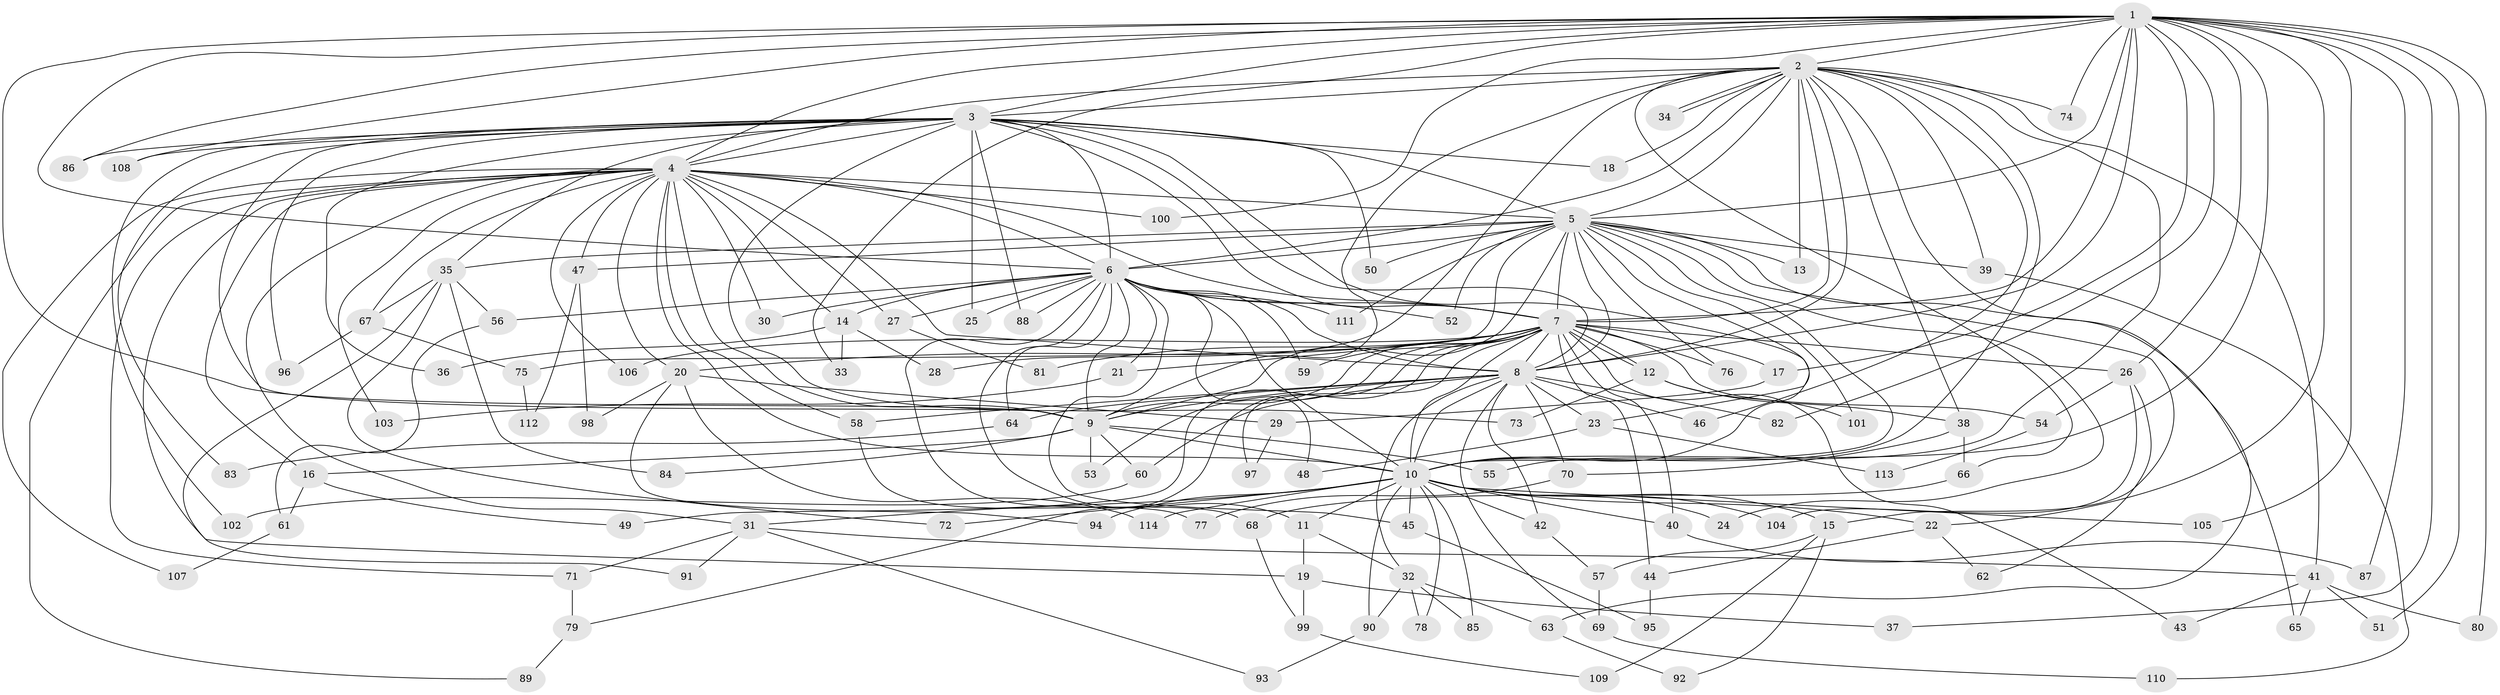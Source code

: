 // coarse degree distribution, {25: 0.022727272727272728, 28: 0.011363636363636364, 22: 0.022727272727272728, 23: 0.011363636363636364, 19: 0.011363636363636364, 24: 0.011363636363636364, 4: 0.045454545454545456, 7: 0.03409090909090909, 5: 0.03409090909090909, 6: 0.03409090909090909, 3: 0.23863636363636365, 2: 0.5113636363636364, 1: 0.011363636363636364}
// Generated by graph-tools (version 1.1) at 2025/23/03/03/25 07:23:47]
// undirected, 114 vertices, 253 edges
graph export_dot {
graph [start="1"]
  node [color=gray90,style=filled];
  1;
  2;
  3;
  4;
  5;
  6;
  7;
  8;
  9;
  10;
  11;
  12;
  13;
  14;
  15;
  16;
  17;
  18;
  19;
  20;
  21;
  22;
  23;
  24;
  25;
  26;
  27;
  28;
  29;
  30;
  31;
  32;
  33;
  34;
  35;
  36;
  37;
  38;
  39;
  40;
  41;
  42;
  43;
  44;
  45;
  46;
  47;
  48;
  49;
  50;
  51;
  52;
  53;
  54;
  55;
  56;
  57;
  58;
  59;
  60;
  61;
  62;
  63;
  64;
  65;
  66;
  67;
  68;
  69;
  70;
  71;
  72;
  73;
  74;
  75;
  76;
  77;
  78;
  79;
  80;
  81;
  82;
  83;
  84;
  85;
  86;
  87;
  88;
  89;
  90;
  91;
  92;
  93;
  94;
  95;
  96;
  97;
  98;
  99;
  100;
  101;
  102;
  103;
  104;
  105;
  106;
  107;
  108;
  109;
  110;
  111;
  112;
  113;
  114;
  1 -- 2;
  1 -- 3;
  1 -- 4;
  1 -- 5;
  1 -- 6;
  1 -- 7;
  1 -- 8;
  1 -- 9;
  1 -- 10;
  1 -- 17;
  1 -- 22;
  1 -- 26;
  1 -- 33;
  1 -- 37;
  1 -- 51;
  1 -- 74;
  1 -- 80;
  1 -- 82;
  1 -- 86;
  1 -- 87;
  1 -- 100;
  1 -- 105;
  1 -- 108;
  2 -- 3;
  2 -- 4;
  2 -- 5;
  2 -- 6;
  2 -- 7;
  2 -- 8;
  2 -- 9;
  2 -- 10;
  2 -- 13;
  2 -- 18;
  2 -- 28;
  2 -- 34;
  2 -- 34;
  2 -- 38;
  2 -- 39;
  2 -- 41;
  2 -- 46;
  2 -- 55;
  2 -- 63;
  2 -- 66;
  2 -- 74;
  3 -- 4;
  3 -- 5;
  3 -- 6;
  3 -- 7;
  3 -- 8;
  3 -- 9;
  3 -- 10;
  3 -- 18;
  3 -- 25;
  3 -- 35;
  3 -- 36;
  3 -- 50;
  3 -- 73;
  3 -- 83;
  3 -- 86;
  3 -- 88;
  3 -- 96;
  3 -- 102;
  3 -- 108;
  4 -- 5;
  4 -- 6;
  4 -- 7;
  4 -- 8;
  4 -- 9;
  4 -- 10;
  4 -- 14;
  4 -- 16;
  4 -- 19;
  4 -- 20;
  4 -- 27;
  4 -- 30;
  4 -- 31;
  4 -- 47;
  4 -- 58;
  4 -- 67;
  4 -- 71;
  4 -- 89;
  4 -- 100;
  4 -- 103;
  4 -- 106;
  4 -- 107;
  5 -- 6;
  5 -- 7;
  5 -- 8;
  5 -- 9;
  5 -- 10;
  5 -- 13;
  5 -- 15;
  5 -- 23;
  5 -- 24;
  5 -- 35;
  5 -- 39;
  5 -- 47;
  5 -- 50;
  5 -- 52;
  5 -- 65;
  5 -- 75;
  5 -- 76;
  5 -- 101;
  5 -- 111;
  6 -- 7;
  6 -- 8;
  6 -- 9;
  6 -- 10;
  6 -- 11;
  6 -- 14;
  6 -- 21;
  6 -- 25;
  6 -- 27;
  6 -- 30;
  6 -- 45;
  6 -- 48;
  6 -- 52;
  6 -- 56;
  6 -- 59;
  6 -- 64;
  6 -- 68;
  6 -- 88;
  6 -- 111;
  7 -- 8;
  7 -- 9;
  7 -- 10;
  7 -- 12;
  7 -- 12;
  7 -- 17;
  7 -- 20;
  7 -- 21;
  7 -- 26;
  7 -- 40;
  7 -- 43;
  7 -- 44;
  7 -- 49;
  7 -- 53;
  7 -- 54;
  7 -- 59;
  7 -- 76;
  7 -- 79;
  7 -- 81;
  7 -- 97;
  7 -- 106;
  8 -- 9;
  8 -- 10;
  8 -- 23;
  8 -- 32;
  8 -- 42;
  8 -- 46;
  8 -- 58;
  8 -- 60;
  8 -- 64;
  8 -- 69;
  8 -- 70;
  8 -- 82;
  9 -- 10;
  9 -- 16;
  9 -- 53;
  9 -- 55;
  9 -- 60;
  9 -- 84;
  10 -- 11;
  10 -- 15;
  10 -- 22;
  10 -- 24;
  10 -- 31;
  10 -- 40;
  10 -- 42;
  10 -- 45;
  10 -- 72;
  10 -- 78;
  10 -- 85;
  10 -- 90;
  10 -- 94;
  10 -- 104;
  10 -- 105;
  10 -- 114;
  11 -- 19;
  11 -- 32;
  12 -- 38;
  12 -- 73;
  12 -- 101;
  14 -- 28;
  14 -- 33;
  14 -- 36;
  15 -- 57;
  15 -- 92;
  15 -- 109;
  16 -- 49;
  16 -- 61;
  17 -- 29;
  19 -- 37;
  19 -- 99;
  20 -- 29;
  20 -- 94;
  20 -- 98;
  20 -- 114;
  21 -- 103;
  22 -- 44;
  22 -- 62;
  23 -- 48;
  23 -- 113;
  26 -- 54;
  26 -- 62;
  26 -- 104;
  27 -- 81;
  29 -- 97;
  31 -- 41;
  31 -- 71;
  31 -- 91;
  31 -- 93;
  32 -- 63;
  32 -- 78;
  32 -- 85;
  32 -- 90;
  35 -- 56;
  35 -- 67;
  35 -- 72;
  35 -- 84;
  35 -- 91;
  38 -- 66;
  38 -- 70;
  39 -- 110;
  40 -- 87;
  41 -- 43;
  41 -- 51;
  41 -- 65;
  41 -- 80;
  42 -- 57;
  44 -- 95;
  45 -- 95;
  47 -- 98;
  47 -- 112;
  54 -- 113;
  56 -- 61;
  57 -- 69;
  58 -- 77;
  60 -- 102;
  61 -- 107;
  63 -- 92;
  64 -- 83;
  66 -- 68;
  67 -- 75;
  67 -- 96;
  68 -- 99;
  69 -- 110;
  70 -- 77;
  71 -- 79;
  75 -- 112;
  79 -- 89;
  90 -- 93;
  99 -- 109;
}
